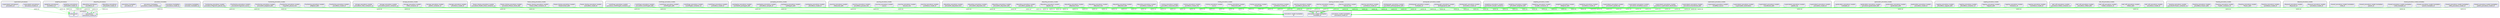 digraph ColumnSameAsNetwork {
graph [
            fontname="Helvetica",
            fontsize=12,
            bgcolor=white,
            splines=true,
            nodesep=0.6,
            concentrate=true,
            compound=true,
        ];
node [shape=box, style=rounded, fontname="Helvetica"];
edge [fontname="Helvetica"];
subgraph cluster_freezing_procedure_models {
  C109 [color="blue", fillcolor="#ffffff", label="freezing_procedure_models\nfrozen_container_id"];
  C110 [color="blue", fillcolor="#ffffff", label="freezing_procedure_models\nfrozen_with"];
  C113 [color="blue", fillcolor="#ffffff", label="freezing_procedure_models\nprocedure_frozen_container_id"];
  C114 [color="blue", fillcolor="#ffffff", label="freezing_procedure_models\nprocedure_frozen_with"];
  C115 [color="blue", fillcolor="#ffffff", label="freezing_procedure_models\nprocedure_model_id"];
  label="freezing_procedure_models";
  style="filled, rounded";
  fillcolor="#f0f0f0";
}
subgraph cluster_supernatant_procedures {
  C325 [color="blue", fillcolor="#ffffff", label="supernatant_procedures\nprocedure_id"];
  C326 [color="blue", fillcolor="#ffffff", label="supernatant_procedures\nprocedure_model_id"];
  label="supernatant_procedures";
  style="filled, rounded";
  fillcolor="#f0f0f0";
}
subgraph cluster_disposal_procedure_models {
  C80 [color="blue", fillcolor="#ffffff", label="disposal_procedure_models\ndisposed_id"];
  C81 [color="blue", fillcolor="#ffffff", label="disposal_procedure_models\nprocedure_model_id"];
  label="disposal_procedure_models";
  style="filled, rounded";
  fillcolor="#f0f0f0";
}
subgraph cluster_procedure_model_trackables {
  C206 [color="blue", fillcolor="#ffffff", label="procedure_model_trackables\nid"];
  C208 [color="blue", fillcolor="#ffffff", label="procedure_model_trackables\nprocedure_model_id"];
  C209 [color="blue", fillcolor="#ffffff", label="procedure_model_trackables\ntrackable_id"];
  label="procedure_model_trackables";
  style="filled, rounded";
  fillcolor="#f0f0f0";
}
subgraph cluster_weighing_procedures {
  C403 [color="blue", fillcolor="#ffffff", label="weighing_procedures\nprocedure_id"];
  C404 [color="blue", fillcolor="#ffffff", label="weighing_procedures\nprocedure_model_id"];
  label="weighing_procedures";
  style="filled, rounded";
  fillcolor="#f0f0f0";
}
subgraph cluster_shared_procedure_model_trackables {
  C285 [color="blue", fillcolor="#ffffff", label="shared_procedure_model_trackables\nchild_id"];
  C286 [color="blue", fillcolor="#ffffff", label="shared_procedure_model_trackables\nchild_procedure_model_id"];
  C287 [color="blue", fillcolor="#ffffff", label="shared_procedure_model_trackables\nchild_trackable_id"];
  C290 [color="blue", fillcolor="#ffffff", label="shared_procedure_model_trackables\nparent_id"];
  C291 [color="blue", fillcolor="#ffffff", label="shared_procedure_model_trackables\nparent_procedure_model_id"];
  C292 [color="blue", fillcolor="#ffffff", label="shared_procedure_model_trackables\nparent_trackable_id"];
  label="shared_procedure_model_trackables";
  style="filled, rounded";
  fillcolor="#f0f0f0";
}
subgraph cluster_fractioning_procedure_models {
  C90 [color="blue", fillcolor="#ffffff", label="fractioning_procedure_models\nfragment_placed_into"];
  C92 [color="blue", fillcolor="#ffffff", label="fractioning_procedure_models\nprocedure_fragment_placed_into"];
  C93 [color="blue", fillcolor="#ffffff", label="fractioning_procedure_models\nprocedure_fragment_source"];
  C94 [color="blue", fillcolor="#ffffff", label="fractioning_procedure_models\nprocedure_model_id"];
  C95 [color="blue", fillcolor="#ffffff", label="fractioning_procedure_models\nprocedure_weighed_with"];
  C97 [color="blue", fillcolor="#ffffff", label="fractioning_procedure_models\nweighed_with"];
  label="fractioning_procedure_models";
  style="filled, rounded";
  fillcolor="#f0f0f0";
}
subgraph cluster_procedure_trackables {
  C222 [color="blue", fillcolor="#ffffff", label="procedure_trackables\nancestor_trackable_id"];
  C226 [color="blue", fillcolor="#ffffff", label="procedure_trackables\nprocedure_id"];
  C227 [color="blue", fillcolor="#ffffff", label="procedure_trackables\nprocedure_model_id"];
  C228 [color="blue", fillcolor="#ffffff", label="procedure_trackables\nprocedure_model_trackable_id"];
  label="procedure_trackables";
  style="filled, rounded";
  fillcolor="#f0f0f0";
}
subgraph cluster_storage_procedure_models {
  C307 [color="blue", fillcolor="#ffffff", label="storage_procedure_models\nchild_container_id"];
  C310 [color="blue", fillcolor="#ffffff", label="storage_procedure_models\nparent_container_id"];
  C311 [color="blue", fillcolor="#ffffff", label="storage_procedure_models\nprocedure_child_container_id"];
  C312 [color="blue", fillcolor="#ffffff", label="storage_procedure_models\nprocedure_model_id"];
  C313 [color="blue", fillcolor="#ffffff", label="storage_procedure_models\nprocedure_parent_container_id"];
  label="storage_procedure_models";
  style="filled, rounded";
  fillcolor="#f0f0f0";
}
subgraph cluster_freeze_drying_procedure_models {
  C99 [color="blue", fillcolor="#ffffff", label="freeze_drying_procedure_models\nfreeze_dried_container_id"];
  C100 [color="blue", fillcolor="#ffffff", label="freeze_drying_procedure_models\nfreeze_dried_with"];
  C104 [color="blue", fillcolor="#ffffff", label="freeze_drying_procedure_models\nprocedure_freeze_dried_container_id"];
  C105 [color="blue", fillcolor="#ffffff", label="freeze_drying_procedure_models\nprocedure_freeze_dried_with"];
  C106 [color="blue", fillcolor="#ffffff", label="freeze_drying_procedure_models\nprocedure_model_id"];
  label="freeze_drying_procedure_models";
  style="filled, rounded";
  fillcolor="#f0f0f0";
}
subgraph cluster_centrifuge_procedure_models {
  C46 [color="blue", fillcolor="#ffffff", label="centrifuge_procedure_models\ncentrifuged_container_id"];
  C47 [color="blue", fillcolor="#ffffff", label="centrifuge_procedure_models\ncentrifuged_with"];
  C50 [color="blue", fillcolor="#ffffff", label="centrifuge_procedure_models\nprocedure_centrifuged_container_id"];
  C51 [color="blue", fillcolor="#ffffff", label="centrifuge_procedure_models\nprocedure_centrifuged_with"];
  C52 [color="blue", fillcolor="#ffffff", label="centrifuge_procedure_models\nprocedure_model_id"];
  label="centrifuge_procedure_models";
  style="filled, rounded";
  fillcolor="#f0f0f0";
}
subgraph cluster_packaging_procedure_models {
  C168 [color="blue", fillcolor="#ffffff", label="packaging_procedure_models\npackaged_with"];
  C169 [color="blue", fillcolor="#ffffff", label="packaging_procedure_models\nprocedure_model_id"];
  C170 [color="blue", fillcolor="#ffffff", label="packaging_procedure_models\nprocedure_packaged_with"];
  C171 [color="blue", fillcolor="#ffffff", label="packaging_procedure_models\nprocedure_sample_id"];
  label="packaging_procedure_models";
  style="filled, rounded";
  fillcolor="#f0f0f0";
}
subgraph cluster_pouring_procedure_models {
  C199 [color="blue", fillcolor="#ffffff", label="pouring_procedure_models\nmeasured_with"];
  C200 [color="blue", fillcolor="#ffffff", label="pouring_procedure_models\npoured_into"];
  C201 [color="blue", fillcolor="#ffffff", label="pouring_procedure_models\nprocedure_model_id"];
  C202 [color="blue", fillcolor="#ffffff", label="pouring_procedure_models\nprocedure_poured_into"];
  C203 [color="blue", fillcolor="#ffffff", label="pouring_procedure_models\nsource"];
  label="pouring_procedure_models";
  style="filled, rounded";
  fillcolor="#f0f0f0";
}
subgraph cluster_procedures {
  C232 [color="blue", fillcolor="#ffffff", label="procedures\nid"];
  C233 [color="blue", fillcolor="#ffffff", label="procedures\nprocedure_model_id"];
  label="procedures";
  style="filled, rounded";
  fillcolor="#f0f0f0";
}
subgraph cluster_aliquoting_procedures {
  C19 [color="blue", fillcolor="#ffffff", label="aliquoting_procedures\nprocedure_id"];
  C20 [color="blue", fillcolor="#ffffff", label="aliquoting_procedures\nprocedure_model_id"];
  label="aliquoting_procedures";
  style="filled, rounded";
  fillcolor="#f0f0f0";
}
subgraph cluster_aliquoting_procedure_models {
  C6 [color="blue", fillcolor="#ffffff", label="aliquoting_procedure_models\naliquoted_from"];
  C7 [color="blue", fillcolor="#ffffff", label="aliquoting_procedure_models\naliquoted_into"];
  C8 [color="blue", fillcolor="#ffffff", label="aliquoting_procedure_models\naliquoted_with"];
  C10 [color="blue", fillcolor="#ffffff", label="aliquoting_procedure_models\npipette_tip"];
  C11 [color="blue", fillcolor="#ffffff", label="aliquoting_procedure_models\nprocedure_aliquoted_from"];
  C12 [color="blue", fillcolor="#ffffff", label="aliquoting_procedure_models\nprocedure_aliquoted_into"];
  C13 [color="blue", fillcolor="#ffffff", label="aliquoting_procedure_models\nprocedure_aliquoted_with"];
  C14 [color="blue", fillcolor="#ffffff", label="aliquoting_procedure_models\nprocedure_model_id"];
  C15 [color="blue", fillcolor="#ffffff", label="aliquoting_procedure_models\nprocedure_pipette_tip"];
  label="aliquoting_procedure_models";
  style="filled, rounded";
  fillcolor="#f0f0f0";
}
subgraph cluster_mixing_procedure_models {
  C140 [color="blue", fillcolor="#ffffff", label="mixing_procedure_models\nmeasured_with"];
  C141 [color="blue", fillcolor="#ffffff", label="mixing_procedure_models\nmixed_with"];
  C142 [color="blue", fillcolor="#ffffff", label="mixing_procedure_models\nprocedure_measured_with"];
  C143 [color="blue", fillcolor="#ffffff", label="mixing_procedure_models\nprocedure_mixed_into"];
  C144 [color="blue", fillcolor="#ffffff", label="mixing_procedure_models\nprocedure_model_id"];
  C145 [color="blue", fillcolor="#ffffff", label="mixing_procedure_models\nsource"];
  label="mixing_procedure_models";
  style="filled, rounded";
  fillcolor="#f0f0f0";
}
subgraph cluster_placing_procedure_models {
  C192 [color="blue", fillcolor="#ffffff", label="placing_procedure_models\nplaced_into"];
  C193 [color="blue", fillcolor="#ffffff", label="placing_procedure_models\nprocedure_model_id"];
  C194 [color="blue", fillcolor="#ffffff", label="placing_procedure_models\nprocedure_placed_into"];
  C196 [color="blue", fillcolor="#ffffff", label="placing_procedure_models\nsource"];
  label="placing_procedure_models";
  style="filled, rounded";
  fillcolor="#f0f0f0";
}
subgraph cluster_photograph_procedure_models {
  C186 [color="blue", fillcolor="#ffffff", label="photograph_procedure_models\nphotographed_with"];
  C187 [color="blue", fillcolor="#ffffff", label="photograph_procedure_models\nprocedure_model_id"];
  C188 [color="blue", fillcolor="#ffffff", label="photograph_procedure_models\nprocedure_photographed_with"];
  C189 [color="blue", fillcolor="#ffffff", label="photograph_procedure_models\ntrackable_id"];
  label="photograph_procedure_models";
  style="filled, rounded";
  fillcolor="#f0f0f0";
}
subgraph cluster_weighing_procedure_models {
  C397 [color="blue", fillcolor="#ffffff", label="weighing_procedure_models\nprocedure_model_id"];
  C398 [color="blue", fillcolor="#ffffff", label="weighing_procedure_models\nprocedure_sample_container"];
  C399 [color="blue", fillcolor="#ffffff", label="weighing_procedure_models\nprocedure_weighed_with"];
  C400 [color="blue", fillcolor="#ffffff", label="weighing_procedure_models\nsample_container_id"];
  C401 [color="blue", fillcolor="#ffffff", label="weighing_procedure_models\nweighed_with"];
  label="weighing_procedure_models";
  style="filled, rounded";
  fillcolor="#f0f0f0";
}
subgraph cluster_supernatant_procedure_models {
  C315 [color="blue", fillcolor="#ffffff", label="supernatant_procedure_models\npipette_tip"];
  C316 [color="blue", fillcolor="#ffffff", label="supernatant_procedure_models\nprocedure_model_id"];
  C317 [color="blue", fillcolor="#ffffff", label="supernatant_procedure_models\nprocedure_pipette_tip"];
  C318 [color="blue", fillcolor="#ffffff", label="supernatant_procedure_models\nprocedure_stratified_source"];
  C319 [color="blue", fillcolor="#ffffff", label="supernatant_procedure_models\nprocedure_supernatant_destination"];
  C320 [color="blue", fillcolor="#ffffff", label="supernatant_procedure_models\nprocedure_transferred_with"];
  C321 [color="blue", fillcolor="#ffffff", label="supernatant_procedure_models\nstratified_source"];
  C322 [color="blue", fillcolor="#ffffff", label="supernatant_procedure_models\nsupernatant_destination"];
  C323 [color="blue", fillcolor="#ffffff", label="supernatant_procedure_models\ntransferred_with"];
  label="supernatant_procedure_models";
  style="filled, rounded";
  fillcolor="#f0f0f0";
}
subgraph cluster_geolocation_procedure_models {
  C117 [color="blue", fillcolor="#ffffff", label="geolocation_procedure_models\ngeolocated_with"];
  C118 [color="blue", fillcolor="#ffffff", label="geolocation_procedure_models\nprocedure_geolocated_with"];
  C119 [color="blue", fillcolor="#ffffff", label="geolocation_procedure_models\nprocedure_model_id"];
  C120 [color="blue", fillcolor="#ffffff", label="geolocation_procedure_models\ntrackable_id"];
  label="geolocation_procedure_models";
  style="filled, rounded";
  fillcolor="#f0f0f0";
}
subgraph cluster_capping_procedure_models {
  C40 [color="blue", fillcolor="#ffffff", label="capping_procedure_models\ncapped_with"];
  C41 [color="blue", fillcolor="#ffffff", label="capping_procedure_models\ncontainer_id"];
  C42 [color="blue", fillcolor="#ffffff", label="capping_procedure_models\nprocedure_capped_with"];
  C43 [color="blue", fillcolor="#ffffff", label="capping_procedure_models\nprocedure_container_id"];
  C44 [color="blue", fillcolor="#ffffff", label="capping_procedure_models\nprocedure_model_id"];
  label="capping_procedure_models";
  style="filled, rounded";
  fillcolor="#f0f0f0";
}
subgraph cluster_ball_mill_procedure_models {
  C25 [color="blue", fillcolor="#ffffff", label="ball_mill_procedure_models\nmilled_container_id"];
  C26 [color="blue", fillcolor="#ffffff", label="ball_mill_procedure_models\nmilled_with"];
  C27 [color="blue", fillcolor="#ffffff", label="ball_mill_procedure_models\nprocedure_milled_container_id"];
  C28 [color="blue", fillcolor="#ffffff", label="ball_mill_procedure_models\nprocedure_milled_with"];
  C29 [color="blue", fillcolor="#ffffff", label="ball_mill_procedure_models\nprocedure_model_id"];
  label="ball_mill_procedure_models";
  style="filled, rounded";
  fillcolor="#f0f0f0";
}
  C6 -> C209 [color="green", label="same as"];
  C7 -> C209 [color="green", label="same as"];
  C8 -> C209 [color="green", label="same as"];
  C10 -> C209 [color="green", label="same as"];
  C11 -> C206 [color="green", label="same as"];
  C12 -> C206 [color="green", label="same as"];
  C13 -> C206 [color="green", label="same as"];
  C14 -> C208 [color="green", label="same as"];
  C15 -> C206 [color="green", label="same as"];
  C19 -> C232 [color="green", label="same as"];
  C20 -> C233 [color="green", label="same as"];
  C25 -> C209 [color="green", label="same as"];
  C26 -> C209 [color="green", label="same as"];
  C27 -> C206 [color="green", label="same as"];
  C28 -> C206 [color="green", label="same as"];
  C29 -> C208 [color="green", label="same as"];
  C40 -> C209 [color="green", label="same as"];
  C41 -> C209 [color="green", label="same as"];
  C42 -> C206 [color="green", label="same as"];
  C43 -> C206 [color="green", label="same as"];
  C44 -> C208 [color="green", label="same as"];
  C46 -> C209 [color="green", label="same as"];
  C47 -> C209 [color="green", label="same as"];
  C50 -> C206 [color="green", label="same as"];
  C51 -> C206 [color="green", label="same as"];
  C52 -> C208 [color="green", label="same as"];
  C80 -> C206 [color="green", label="same as"];
  C81 -> C208 [color="green", label="same as"];
  C90 -> C209 [color="green", label="same as"];
  C92 -> C206 [color="green", label="same as"];
  C93 -> C206 [color="green", label="same as"];
  C94 -> C208 [color="green", label="same as"];
  C95 -> C206 [color="green", label="same as"];
  C97 -> C209 [color="green", label="same as"];
  C99 -> C209 [color="green", label="same as"];
  C100 -> C209 [color="green", label="same as"];
  C104 -> C206 [color="green", label="same as"];
  C105 -> C206 [color="green", label="same as"];
  C106 -> C208 [color="green", label="same as"];
  C109 -> C209 [color="green", label="same as"];
  C110 -> C209 [color="green", label="same as"];
  C113 -> C206 [color="green", label="same as"];
  C114 -> C206 [color="green", label="same as"];
  C115 -> C208 [color="green", label="same as"];
  C117 -> C209 [color="green", label="same as"];
  C118 -> C206 [color="green", label="same as"];
  C119 -> C208 [color="green", label="same as"];
  C120 -> C206 [color="green", label="same as"];
  C140 -> C209 [color="green", label="same as"];
  C141 -> C209 [color="green", label="same as"];
  C142 -> C206 [color="green", label="same as"];
  C143 -> C206 [color="green", label="same as"];
  C144 -> C208 [color="green", label="same as"];
  C145 -> C206 [color="green", label="same as"];
  C168 -> C209 [color="green", label="same as"];
  C169 -> C208 [color="green", label="same as"];
  C170 -> C206 [color="green", label="same as"];
  C171 -> C206 [color="green", label="same as"];
  C186 -> C209 [color="green", label="same as"];
  C187 -> C208 [color="green", label="same as"];
  C188 -> C206 [color="green", label="same as"];
  C189 -> C206 [color="green", label="same as"];
  C192 -> C209 [color="green", label="same as"];
  C193 -> C208 [color="green", label="same as"];
  C194 -> C206 [color="green", label="same as"];
  C196 -> C206 [color="green", label="same as"];
  C199 -> C206 [color="green", label="same as"];
  C200 -> C209 [color="green", label="same as"];
  C201 -> C208 [color="green", label="same as"];
  C202 -> C206 [color="green", label="same as"];
  C203 -> C206 [color="green", label="same as"];
  C222 -> C209 [color="green", label="same as"];
  C226 -> C232 [color="green", label="same as"];
  C227 -> C208 [color="green", label="same as"];
  C227 -> C233 [color="green", label="same as"];
  C228 -> C206 [color="green", label="same as"];
  C285 -> C206 [color="green", label="same as"];
  C286 -> C208 [color="green", label="same as"];
  C287 -> C209 [color="green", label="same as"];
  C290 -> C206 [color="green", label="same as"];
  C291 -> C208 [color="green", label="same as"];
  C292 -> C209 [color="green", label="same as"];
  C307 -> C209 [color="green", label="same as"];
  C310 -> C209 [color="green", label="same as"];
  C311 -> C206 [color="green", label="same as"];
  C312 -> C208 [color="green", label="same as"];
  C313 -> C206 [color="green", label="same as"];
  C315 -> C209 [color="green", label="same as"];
  C316 -> C208 [color="green", label="same as"];
  C317 -> C206 [color="green", label="same as"];
  C318 -> C206 [color="green", label="same as"];
  C319 -> C206 [color="green", label="same as"];
  C320 -> C206 [color="green", label="same as"];
  C321 -> C209 [color="green", label="same as"];
  C322 -> C209 [color="green", label="same as"];
  C323 -> C209 [color="green", label="same as"];
  C325 -> C232 [color="green", label="same as"];
  C326 -> C233 [color="green", label="same as"];
  C397 -> C208 [color="green", label="same as"];
  C398 -> C206 [color="green", label="same as"];
  C399 -> C206 [color="green", label="same as"];
  C400 -> C209 [color="green", label="same as"];
  C401 -> C209 [color="green", label="same as"];
  C403 -> C232 [color="green", label="same as"];
  C404 -> C233 [color="green", label="same as"];
}
